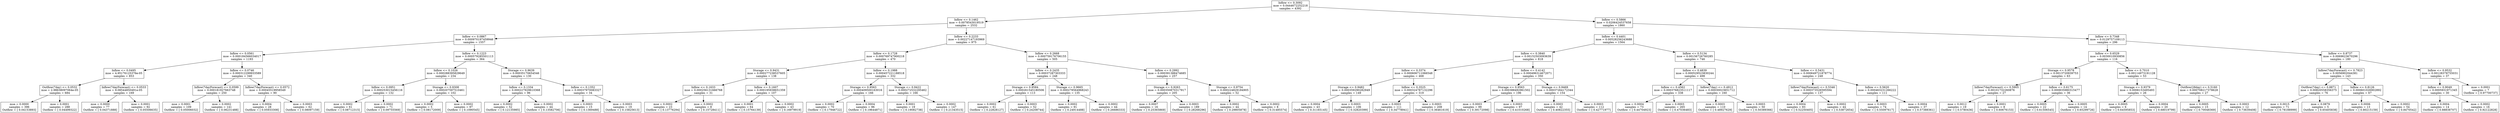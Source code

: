 digraph Tree {
0 [label="Inflow <= 0.3092\nmse = 0.0444672252218\nsamples = 4392", shape="box"] ;
1 [label="Inflow <= 0.1462\nmse = 0.0078543019519\nsamples = 2532", shape="box"] ;
0 -> 1 ;
2 [label="Inflow <= 0.0867\nmse = 0.000970197459946\nsamples = 1557", shape="box"] ;
1 -> 2 ;
3 [label="Inflow <= 0.0561\nmse = 0.000184566034017\nsamples = 1193", shape="box"] ;
2 -> 3 ;
4 [label="Inflow <= 0.0495\nmse = 4.95176125376e-05\nsamples = 853", shape="box"] ;
3 -> 4 ;
5 [label="Outflow(7day) <= 0.0532\nmse = 2.98638097064e-05\nsamples = 684", shape="box"] ;
4 -> 5 ;
6 [label="mse = 0.0000\nsamples = 396\nOutflow = [ 0.04153893]", shape="box"] ;
5 -> 6 ;
7 [label="mse = 0.0001\nsamples = 288\nOutflow = [ 0.04499322]", shape="box"] ;
5 -> 7 ;
8 [label="Inflow(7dayForecast) <= 0.0533\nmse = 9.08544850491e-05\nsamples = 169", shape="box"] ;
4 -> 8 ;
9 [label="mse = 0.0000\nsamples = 77\nOutflow = [ 0.04371888]", shape="box"] ;
8 -> 9 ;
10 [label="mse = 0.0001\nsamples = 92\nOutflow = [ 0.05506635]", shape="box"] ;
8 -> 10 ;
11 [label="Inflow <= 0.0746\nmse = 0.000312299933589\nsamples = 340", shape="box"] ;
3 -> 11 ;
12 [label="Inflow(7dayForecast) <= 0.0599\nmse = 0.000181927663748\nsamples = 250", shape="box"] ;
11 -> 12 ;
13 [label="mse = 0.0001\nsamples = 109\nOutflow = [ 0.05006032]", shape="box"] ;
12 -> 13 ;
14 [label="mse = 0.0002\nsamples = 141\nOutflow = [ 0.06231488]", shape="box"] ;
12 -> 14 ;
15 [label="Inflow(7dayForecast) <= 0.0572\nmse = 0.00045519958549\nsamples = 90", shape="box"] ;
11 -> 15 ;
16 [label="mse = 0.0004\nsamples = 28\nOutflow = [ 0.05933308]", shape="box"] ;
15 -> 16 ;
17 [label="mse = 0.0003\nsamples = 62\nOutflow = [ 0.08097159]", shape="box"] ;
15 -> 17 ;
18 [label="Inflow <= 0.1223\nmse = 0.000579285501113\nsamples = 364", shape="box"] ;
2 -> 18 ;
19 [label="Inflow <= 0.1026\nmse = 0.000288395829649\nsamples = 234", shape="box"] ;
18 -> 19 ;
20 [label="Inflow <= 0.0951\nmse = 0.000253015456116\nsamples = 132", shape="box"] ;
19 -> 20 ;
21 [label="mse = 0.0002\nsamples = 61\nOutflow = [ 0.08712315]", shape="box"] ;
20 -> 21 ;
22 [label="mse = 0.0002\nsamples = 71\nOutflow = [ 0.09755569]", shape="box"] ;
20 -> 22 ;
23 [label="Storage <= 0.9308\nmse = 0.000207597510461\nsamples = 102", shape="box"] ;
19 -> 23 ;
24 [label="mse = 0.0002\nsamples = 5\nOutflow = [ 0.08172009]", shape="box"] ;
23 -> 24 ;
25 [label="mse = 0.0002\nsamples = 97\nOutflow = [ 0.1090545]", shape="box"] ;
23 -> 25 ;
26 [label="Storage <= 0.9639\nmse = 0.00035170654546\nsamples = 130", shape="box"] ;
18 -> 26 ;
27 [label="Inflow <= 0.1334\nmse = 0.000227929610368\nsamples = 96", shape="box"] ;
26 -> 27 ;
28 [label="mse = 0.0002\nsamples = 52\nOutflow = [ 0.12135985]", shape="box"] ;
27 -> 28 ;
29 [label="mse = 0.0002\nsamples = 44\nOutflow = [ 0.13582706]", shape="box"] ;
27 -> 29 ;
30 [label="Inflow <= 0.1352\nmse = 0.00037970083327\nsamples = 34", shape="box"] ;
26 -> 30 ;
31 [label="mse = 0.0003\nsamples = 15\nOutflow = [ 0.1369488]", shape="box"] ;
30 -> 31 ;
32 [label="mse = 0.0003\nsamples = 19\nOutflow = [ 0.15825613]", shape="box"] ;
30 -> 32 ;
33 [label="Inflow <= 0.2233\nmse = 0.00227147193969\nsamples = 975", shape="box"] ;
1 -> 33 ;
34 [label="Inflow <= 0.1728\nmse = 0.000769747900218\nsamples = 470", shape="box"] ;
33 -> 34 ;
35 [label="Storage <= 0.9431\nmse = 0.000277238537605\nsamples = 138", shape="box"] ;
34 -> 35 ;
36 [label="Inflow <= 0.1633\nmse = 0.000256131666768\nsamples = 31", shape="box"] ;
35 -> 36 ;
37 [label="mse = 0.0002\nsamples = 23\nOutflow = [ 0.13776294]", shape="box"] ;
36 -> 37 ;
38 [label="mse = 0.0002\nsamples = 8\nOutflow = [ 0.15728411]", shape="box"] ;
36 -> 38 ;
39 [label="Inflow <= 0.1607\nmse = 0.000195938651359\nsamples = 107", shape="box"] ;
35 -> 39 ;
40 [label="mse = 0.0001\nsamples = 64\nOutflow = [ 0.15764139]", shape="box"] ;
39 -> 40 ;
41 [label="mse = 0.0002\nsamples = 43\nOutflow = [ 0.16979919]", shape="box"] ;
39 -> 41 ;
42 [label="Inflow <= 0.1988\nmse = 0.000457221188518\nsamples = 332", shape="box"] ;
34 -> 42 ;
43 [label="Storage <= 0.9563\nmse = 0.000409500163016\nsamples = 166", shape="box"] ;
42 -> 43 ;
44 [label="mse = 0.0002\nsamples = 70\nOutflow = [ 0.17946722]", shape="box"] ;
43 -> 44 ;
45 [label="mse = 0.0004\nsamples = 96\nOutflow = [ 0.19644871]", shape="box"] ;
43 -> 45 ;
46 [label="Storage <= 0.9422\nmse = 0.000272532295462\nsamples = 166", shape="box"] ;
42 -> 46 ;
47 [label="mse = 0.0001\nsamples = 19\nOutflow = [ 0.19082738]", shape="box"] ;
46 -> 47 ;
48 [label="mse = 0.0002\nsamples = 147\nOutflow = [ 0.21343515]", shape="box"] ;
46 -> 48 ;
49 [label="Inflow <= 0.2668\nmse = 0.000759176706155\nsamples = 505", shape="box"] ;
33 -> 49 ;
50 [label="Inflow <= 0.2435\nmse = 0.00037287303333\nsamples = 248", shape="box"] ;
49 -> 50 ;
51 [label="Storage <= 0.9584\nmse = 0.000261545180506\nsamples = 113", shape="box"] ;
50 -> 51 ;
52 [label="mse = 0.0002\nsamples = 61\nOutflow = [ 0.22828127]", shape="box"] ;
51 -> 52 ;
53 [label="mse = 0.0003\nsamples = 52\nOutflow = [ 0.24208744]", shape="box"] ;
51 -> 53 ;
54 [label="Storage <= 0.9665\nmse = 0.000278564968243\nsamples = 135", shape="box"] ;
50 -> 54 ;
55 [label="mse = 0.0002\nsamples = 91\nOutflow = [ 0.24914488]", shape="box"] ;
54 -> 55 ;
56 [label="mse = 0.0002\nsamples = 44\nOutflow = [ 0.26686333]", shape="box"] ;
54 -> 56 ;
57 [label="Inflow <= 0.2992\nmse = 0.000391388474685\nsamples = 257", shape="box"] ;
49 -> 57 ;
58 [label="Storage <= 0.9263\nmse = 0.000350870317917\nsamples = 205", shape="box"] ;
57 -> 58 ;
59 [label="mse = 0.0007\nsamples = 16\nOutflow = [ 0.25365869]", shape="box"] ;
58 -> 59 ;
60 [label="mse = 0.0003\nsamples = 189\nOutflow = [ 0.28268296]", shape="box"] ;
58 -> 60 ;
61 [label="Storage <= 0.9754\nmse = 0.000224829184905\nsamples = 52", shape="box"] ;
57 -> 61 ;
62 [label="mse = 0.0002\nsamples = 44\nOutflow = [ 0.29805878]", shape="box"] ;
61 -> 62 ;
63 [label="mse = 0.0002\nsamples = 8\nOutflow = [ 0.31485574]", shape="box"] ;
61 -> 63 ;
64 [label="Inflow <= 0.5866\nmse = 0.0206424537658\nsamples = 1860", shape="box"] ;
0 -> 64 ;
65 [label="Inflow <= 0.4401\nmse = 0.00528256243688\nsamples = 1564", shape="box"] ;
64 -> 65 ;
66 [label="Inflow <= 0.3840\nmse = 0.00152503093639\nsamples = 818", shape="box"] ;
65 -> 66 ;
67 [label="Inflow <= 0.3374\nmse = 0.000606711066548\nsamples = 468", shape="box"] ;
66 -> 67 ;
68 [label="Storage <= 0.9482\nmse = 0.000359290282949\nsamples = 149", shape="box"] ;
67 -> 68 ;
69 [label="mse = 0.0004\nsamples = 43\nOutflow = [ 0.31165145]", shape="box"] ;
68 -> 69 ;
70 [label="mse = 0.0003\nsamples = 106\nOutflow = [ 0.32820399]", shape="box"] ;
68 -> 70 ;
71 [label="Inflow <= 0.3525\nmse = 0.000324787132296\nsamples = 319", shape="box"] ;
67 -> 71 ;
72 [label="mse = 0.0003\nsamples = 111\nOutflow = [ 0.34778941]", shape="box"] ;
71 -> 72 ;
73 [label="mse = 0.0003\nsamples = 208\nOutflow = [ 0.36461619]", shape="box"] ;
71 -> 73 ;
74 [label="Inflow <= 0.4142\nmse = 0.000496314672071\nsamples = 350", shape="box"] ;
66 -> 74 ;
75 [label="Storage <= 0.9563\nmse = 0.000388492961502\nsamples = 196", shape="box"] ;
74 -> 75 ;
76 [label="mse = 0.0003\nsamples = 99\nOutflow = [ 0.39172098]", shape="box"] ;
75 -> 76 ;
77 [label="mse = 0.0003\nsamples = 97\nOutflow = [ 0.41010268]", shape="box"] ;
75 -> 77 ;
78 [label="Storage <= 0.9469\nmse = 0.00037264172344\nsamples = 154", shape="box"] ;
74 -> 78 ;
79 [label="mse = 0.0003\nsamples = 42\nOutflow = [ 0.40822355]", shape="box"] ;
78 -> 79 ;
80 [label="mse = 0.0003\nsamples = 112\nOutflow = [ 0.42771977]", shape="box"] ;
78 -> 80 ;
81 [label="Inflow <= 0.5134\nmse = 0.00156726760285\nsamples = 746", shape="box"] ;
65 -> 81 ;
82 [label="Inflow <= 0.4839\nmse = 0.000529523830244\nsamples = 498", shape="box"] ;
81 -> 82 ;
83 [label="Inflow <= 0.4562\nmse = 0.000376823511117\nsamples = 338", shape="box"] ;
82 -> 83 ;
84 [label="mse = 0.0004\nsamples = 73\nOutflow = [ 0.44704923]", shape="box"] ;
83 -> 84 ;
85 [label="mse = 0.0003\nsamples = 265\nOutflow = [ 0.47036483]", shape="box"] ;
83 -> 85 ;
86 [label="Inflow(7day) <= 0.4912\nmse = 0.00030023651712\nsamples = 160", shape="box"] ;
82 -> 86 ;
87 [label="mse = 0.0003\nsamples = 110\nOutflow = [ 0.48927629]", shape="box"] ;
86 -> 87 ;
88 [label="mse = 0.0003\nsamples = 50\nOutflow = [ 0.50389366]", shape="box"] ;
86 -> 88 ;
89 [label="Inflow <= 0.5431\nmse = 0.000649721878774\nsamples = 248", shape="box"] ;
81 -> 89 ;
90 [label="Inflow(7dayForecast) <= 0.5346\nmse = 0.000373526595594\nsamples = 137", shape="box"] ;
89 -> 90 ;
91 [label="mse = 0.0004\nsamples = 93\nOutflow = [ 0.52250405]", shape="box"] ;
90 -> 91 ;
92 [label="mse = 0.0002\nsamples = 44\nOutflow = [ 0.53872654]", shape="box"] ;
90 -> 92 ;
93 [label="Inflow <= 0.5620\nmse = 0.000463231266222\nsamples = 111", shape="box"] ;
89 -> 93 ;
94 [label="mse = 0.0003\nsamples = 74\nOutflow = [ 0.55097617]", shape="box"] ;
93 -> 94 ;
95 [label="mse = 0.0004\nsamples = 37\nOutflow = [ 0.57388361]", shape="box"] ;
93 -> 95 ;
96 [label="Inflow <= 0.7348\nmse = 0.0129757109113\nsamples = 296", shape="box"] ;
64 -> 96 ;
97 [label="Inflow <= 0.6529\nmse = 0.0030010930856\nsamples = 116", shape="box"] ;
96 -> 97 ;
98 [label="Storage <= 0.9578\nmse = 0.0013720939753\nsamples = 63", shape="box"] ;
97 -> 98 ;
99 [label="Inflow(7dayForecast) <= 0.5905\nmse = 0.00101732260876\nsamples = 27", shape="box"] ;
98 -> 99 ;
100 [label="mse = 0.0012\nsamples = 19\nOutflow = [ 0.5780436]", shape="box"] ;
99 -> 100 ;
101 [label="mse = 0.0001\nsamples = 8\nOutflow = [ 0.60676153]", shape="box"] ;
99 -> 101 ;
102 [label="Inflow <= 0.6175\nmse = 0.000835980315477\nsamples = 36", shape="box"] ;
98 -> 102 ;
103 [label="mse = 0.0005\nsamples = 22\nOutflow = [ 0.61506545]", shape="box"] ;
102 -> 103 ;
104 [label="mse = 0.0005\nsamples = 14\nOutflow = [ 0.65299726]", shape="box"] ;
102 -> 104 ;
105 [label="Inflow <= 0.7010\nmse = 0.00114973191128\nsamples = 53", shape="box"] ;
97 -> 105 ;
106 [label="Storage <= 0.9379\nmse = 0.0006153495493\nsamples = 26", shape="box"] ;
105 -> 106 ;
107 [label="mse = 0.0005\nsamples = 6\nOutflow = [ 0.64595853]", shape="box"] ;
106 -> 107 ;
108 [label="mse = 0.0004\nsamples = 20\nOutflow = [ 0.68019799]", shape="box"] ;
106 -> 108 ;
109 [label="Outflow(28day) <= 0.5160\nmse = 0.000708217378628\nsamples = 27", shape="box"] ;
105 -> 109 ;
110 [label="mse = 0.0005\nsamples = 15\nOutflow = [ 0.70048369]", shape="box"] ;
109 -> 110 ;
111 [label="mse = 0.0003\nsamples = 12\nOutflow = [ 0.73639408]", shape="box"] ;
109 -> 111 ;
112 [label="Inflow <= 0.8737\nmse = 0.0069623670296\nsamples = 180", shape="box"] ;
96 -> 112 ;
113 [label="Inflow(7dayForecast) <= 0.7823\nmse = 0.0056902044381\nsamples = 143", shape="box"] ;
112 -> 113 ;
114 [label="Outflow(7day) <= 0.8871\nmse = 0.00820558356375\nsamples = 76", shape="box"] ;
113 -> 114 ;
115 [label="mse = 0.0015\nsamples = 71\nOutflow = [ 0.78188999]", shape="box"] ;
114 -> 115 ;
116 [label="mse = 0.0879\nsamples = 5\nOutflow = [ 0.65405838]", shape="box"] ;
114 -> 116 ;
117 [label="Inflow <= 0.8126\nmse = 0.000601026902892\nsamples = 67", shape="box"] ;
113 -> 117 ;
118 [label="mse = 0.0006\nsamples = 13\nOutflow = [ 0.80215159]", shape="box"] ;
117 -> 118 ;
119 [label="mse = 0.0002\nsamples = 54\nOutflow = [ 0.8470542]", shape="box"] ;
117 -> 119 ;
120 [label="Inflow <= 0.9532\nmse = 0.00128378755031\nsamples = 37", shape="box"] ;
112 -> 120 ;
121 [label="Inflow <= 0.9049\nmse = 0.0005931971345\nsamples = 30", shape="box"] ;
120 -> 121 ;
122 [label="mse = 0.0004\nsamples = 14\nOutflow = [ 0.88838707]", shape="box"] ;
121 -> 122 ;
123 [label="mse = 0.0002\nsamples = 16\nOutflow = [ 0.92122828]", shape="box"] ;
121 -> 123 ;
124 [label="mse = 0.0001\nsamples = 7\nOutflow = [ 0.97700737]", shape="box"] ;
120 -> 124 ;
}